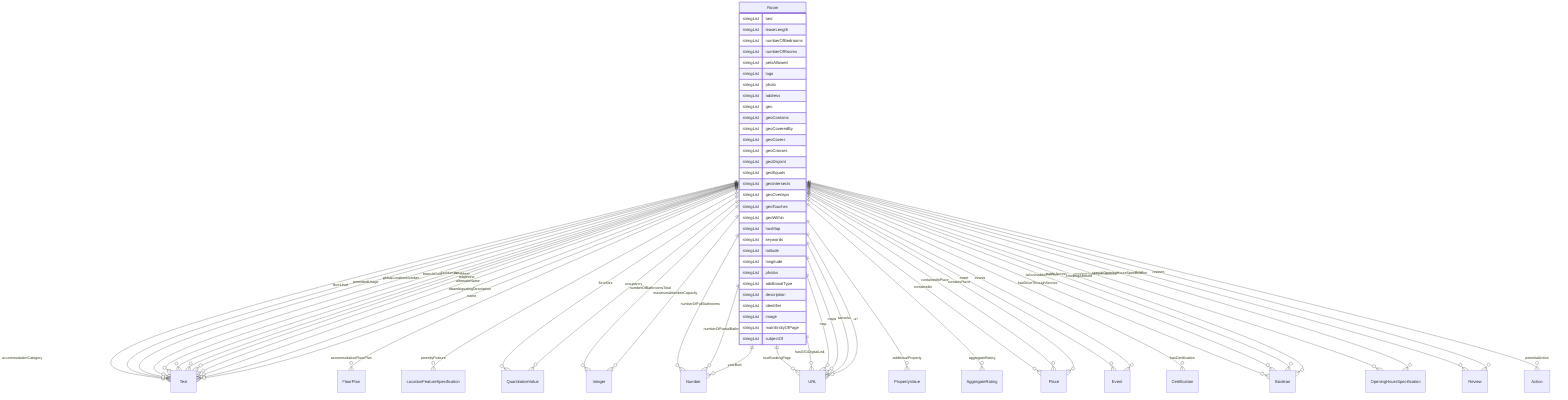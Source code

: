 erDiagram
Room {
    stringList bed  
    stringList leaseLength  
    stringList numberOfBedrooms  
    stringList numberOfRooms  
    stringList petsAllowed  
    stringList logo  
    stringList photo  
    stringList address  
    stringList geo  
    stringList geoContains  
    stringList geoCoveredBy  
    stringList geoCovers  
    stringList geoCrosses  
    stringList geoDisjoint  
    stringList geoEquals  
    stringList geoIntersects  
    stringList geoOverlaps  
    stringList geoTouches  
    stringList geoWithin  
    stringList hasMap  
    stringList keywords  
    stringList latitude  
    stringList longitude  
    stringList photos  
    stringList additionalType  
    stringList description  
    stringList identifier  
    stringList image  
    stringList mainEntityOfPage  
    stringList subjectOf  
}

Room ||--}o Text : "accommodationCategory"
Room ||--}o FloorPlan : "accommodationFloorPlan"
Room ||--}o LocationFeatureSpecification : "amenityFeature"
Room ||--}o Text : "floorLevel"
Room ||--}o QuantitativeValue : "floorSize"
Room ||--}o Integer : "numberOfBathroomsTotal"
Room ||--}o Number : "numberOfFullBathrooms"
Room ||--}o Number : "numberOfPartialBathrooms"
Room ||--}o QuantitativeValue : "occupancy"
Room ||--}o Text : "permittedUsage"
Room ||--}o URL : "tourBookingPage"
Room ||--}o Number : "yearBuilt"
Room ||--}o Text : "globalLocationNumber"
Room ||--}o URL : "hasGS1DigitalLink"
Room ||--}o PropertyValue : "additionalProperty"
Room ||--}o AggregateRating : "aggregateRating"
Room ||--}o Text : "branchCode"
Room ||--}o Place : "containedIn"
Room ||--}o Place : "containedInPlace"
Room ||--}o Place : "containsPlace"
Room ||--}o Event : "event"
Room ||--}o Event : "events"
Room ||--}o Text : "faxNumber"
Room ||--}o Certification : "hasCertification"
Room ||--}o Boolean : "hasDriveThroughService"
Room ||--}o Boolean : "isAccessibleForFree"
Room ||--}o Text : "isicV4"
Room ||--}o URL : "map"
Room ||--}o URL : "maps"
Room ||--}o Integer : "maximumAttendeeCapacity"
Room ||--}o OpeningHoursSpecification : "openingHoursSpecification"
Room ||--}o Boolean : "publicAccess"
Room ||--}o Review : "review"
Room ||--}o Review : "reviews"
Room ||--}o Text : "slogan"
Room ||--}o Boolean : "smokingAllowed"
Room ||--}o OpeningHoursSpecification : "specialOpeningHoursSpecification"
Room ||--}o Text : "telephone"
Room ||--}o Text : "alternateName"
Room ||--}o Text : "disambiguatingDescription"
Room ||--}o Text : "name"
Room ||--}o URL : "sameAs"
Room ||--}o Action : "potentialAction"
Room ||--}o URL : "url"